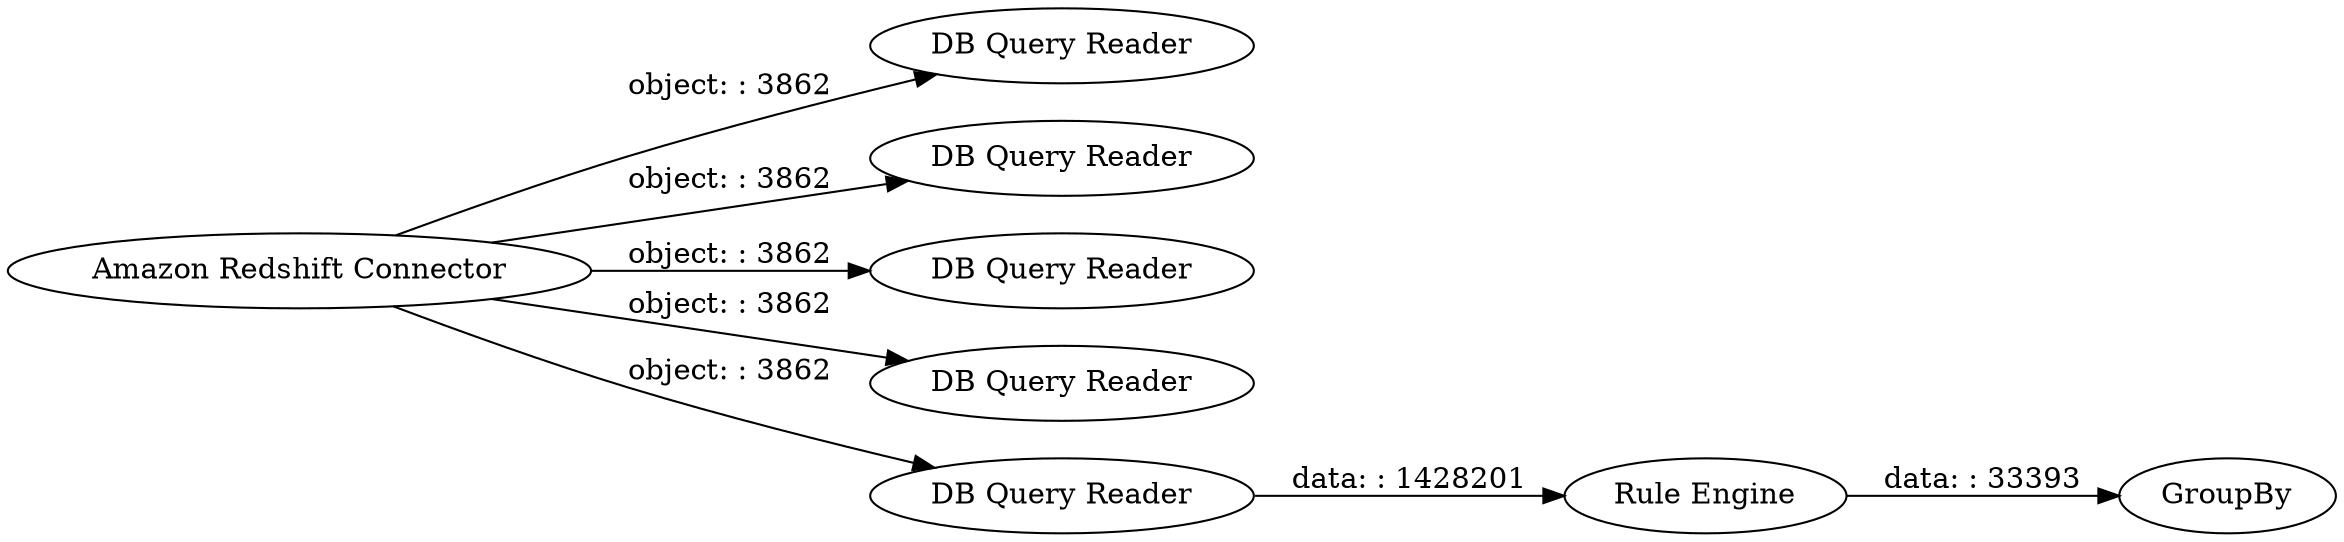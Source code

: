 digraph {
	"-6052574697199046228_13" [label="DB Query Reader"]
	"-6052574697199046228_5" [label="Amazon Redshift Connector"]
	"-6052574697199046228_57" [label="DB Query Reader"]
	"-6052574697199046228_6" [label="DB Query Reader"]
	"-6052574697199046228_67" [label=GroupBy]
	"-6052574697199046228_63" [label="DB Query Reader"]
	"-6052574697199046228_64" [label="DB Query Reader"]
	"-6052574697199046228_66" [label="Rule Engine"]
	"-6052574697199046228_5" -> "-6052574697199046228_57" [label="object: : 3862"]
	"-6052574697199046228_5" -> "-6052574697199046228_13" [label="object: : 3862"]
	"-6052574697199046228_64" -> "-6052574697199046228_66" [label="data: : 1428201"]
	"-6052574697199046228_5" -> "-6052574697199046228_6" [label="object: : 3862"]
	"-6052574697199046228_5" -> "-6052574697199046228_63" [label="object: : 3862"]
	"-6052574697199046228_5" -> "-6052574697199046228_64" [label="object: : 3862"]
	"-6052574697199046228_66" -> "-6052574697199046228_67" [label="data: : 33393"]
	rankdir=LR
}
